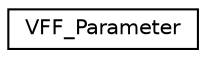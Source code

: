 digraph "Graphical Class Hierarchy"
{
  edge [fontname="Helvetica",fontsize="10",labelfontname="Helvetica",labelfontsize="10"];
  node [fontname="Helvetica",fontsize="10",shape=record];
  rankdir="LR";
  Node1 [label="VFF_Parameter",height=0.2,width=0.4,color="black", fillcolor="white", style="filled",URL="$classVFF__Parameter.html"];
}
